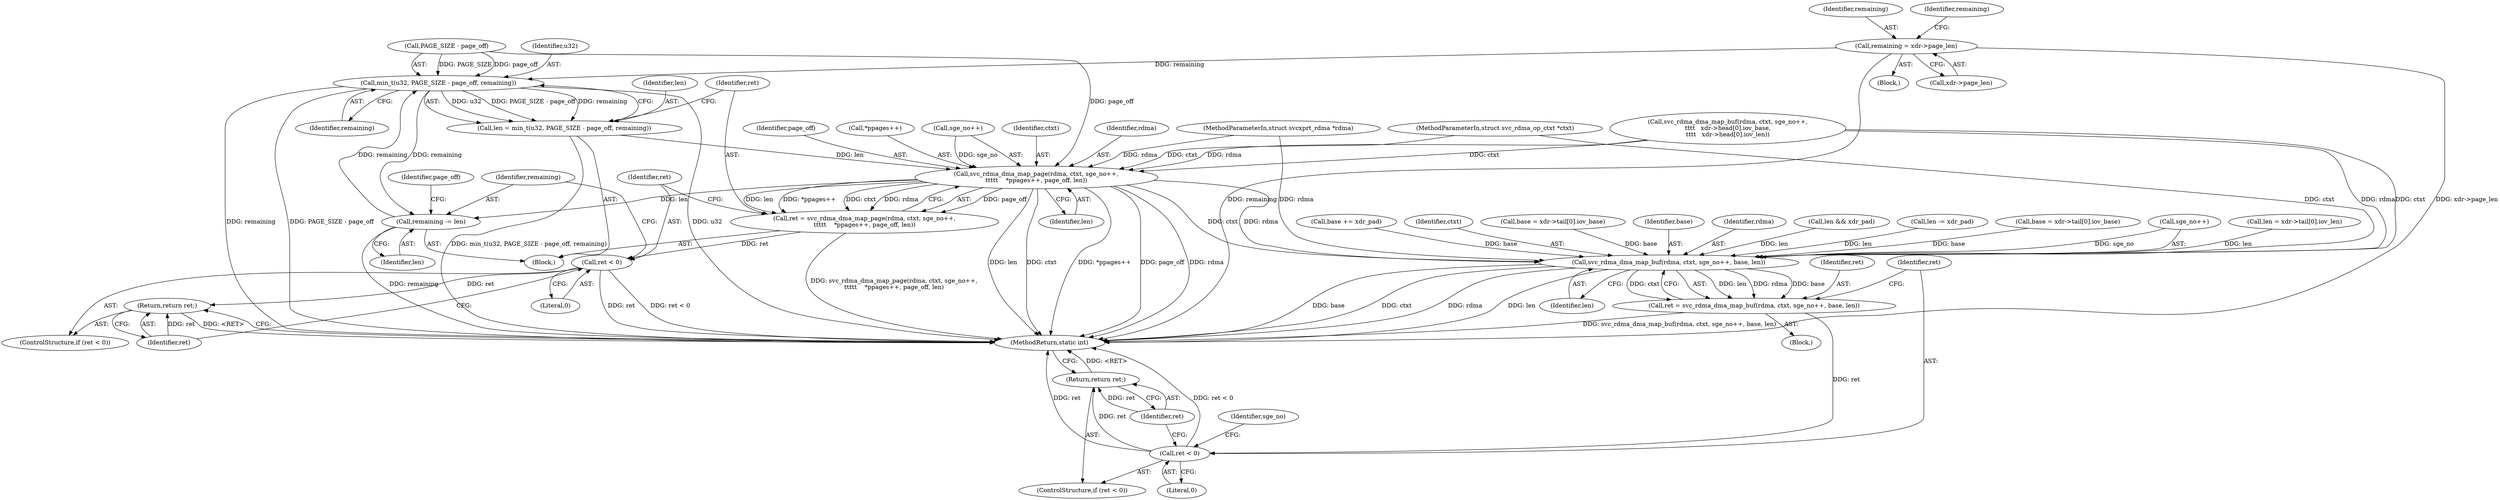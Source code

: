 digraph "0_linux_c70422f760c120480fee4de6c38804c72aa26bc1_35@API" {
"1000203" [label="(Call,remaining = xdr->page_len)"];
"1000213" [label="(Call,min_t(u32, PAGE_SIZE - page_off, remaining))"];
"1000211" [label="(Call,len = min_t(u32, PAGE_SIZE - page_off, remaining))"];
"1000221" [label="(Call,svc_rdma_dma_map_page(rdma, ctxt, sge_no++,\n\t\t\t\t\t    *ppages++, page_off, len))"];
"1000219" [label="(Call,ret = svc_rdma_dma_map_page(rdma, ctxt, sge_no++,\n\t\t\t\t\t    *ppages++, page_off, len))"];
"1000232" [label="(Call,ret < 0)"];
"1000235" [label="(Return,return ret;)"];
"1000237" [label="(Call,remaining -= len)"];
"1000267" [label="(Call,svc_rdma_dma_map_buf(rdma, ctxt, sge_no++, base, len))"];
"1000265" [label="(Call,ret = svc_rdma_dma_map_buf(rdma, ctxt, sge_no++, base, len))"];
"1000275" [label="(Call,ret < 0)"];
"1000278" [label="(Return,return ret;)"];
"1000278" [label="(Return,return ret;)"];
"1000279" [label="(Identifier,ret)"];
"1000224" [label="(Call,sge_no++)"];
"1000243" [label="(Call,base = xdr->tail[0].iov_base)"];
"1000220" [label="(Identifier,ret)"];
"1000221" [label="(Call,svc_rdma_dma_map_page(rdma, ctxt, sge_no++,\n\t\t\t\t\t    *ppages++, page_off, len))"];
"1000267" [label="(Call,svc_rdma_dma_map_buf(rdma, ctxt, sge_no++, base, len))"];
"1000232" [label="(Call,ret < 0)"];
"1000273" [label="(Identifier,len)"];
"1000212" [label="(Identifier,len)"];
"1000223" [label="(Identifier,ctxt)"];
"1000270" [label="(Call,sge_no++)"];
"1000252" [label="(Call,len = xdr->tail[0].iov_len)"];
"1000215" [label="(Call,PAGE_SIZE - page_off)"];
"1000222" [label="(Identifier,rdma)"];
"1000205" [label="(Call,xdr->page_len)"];
"1000284" [label="(MethodReturn,static int)"];
"1000104" [label="(MethodParameterIn,struct svc_rdma_op_ctxt *ctxt)"];
"1000277" [label="(Literal,0)"];
"1000204" [label="(Identifier,remaining)"];
"1000213" [label="(Call,min_t(u32, PAGE_SIZE - page_off, remaining))"];
"1000210" [label="(Block,)"];
"1000219" [label="(Call,ret = svc_rdma_dma_map_page(rdma, ctxt, sge_no++,\n\t\t\t\t\t    *ppages++, page_off, len))"];
"1000214" [label="(Identifier,u32)"];
"1000203" [label="(Call,remaining = xdr->page_len)"];
"1000264" [label="(Block,)"];
"1000230" [label="(Identifier,len)"];
"1000211" [label="(Call,len = min_t(u32, PAGE_SIZE - page_off, remaining))"];
"1000237" [label="(Call,remaining -= len)"];
"1000178" [label="(Call,base += xdr_pad)"];
"1000229" [label="(Identifier,page_off)"];
"1000266" [label="(Identifier,ret)"];
"1000107" [label="(Block,)"];
"1000265" [label="(Call,ret = svc_rdma_dma_map_buf(rdma, ctxt, sge_no++, base, len))"];
"1000103" [label="(MethodParameterIn,struct svcxprt_rdma *rdma)"];
"1000235" [label="(Return,return ret;)"];
"1000275" [label="(Call,ret < 0)"];
"1000233" [label="(Identifier,ret)"];
"1000241" [label="(Identifier,page_off)"];
"1000269" [label="(Identifier,ctxt)"];
"1000149" [label="(Call,base = xdr->tail[0].iov_base)"];
"1000282" [label="(Identifier,sge_no)"];
"1000238" [label="(Identifier,remaining)"];
"1000272" [label="(Identifier,base)"];
"1000268" [label="(Identifier,rdma)"];
"1000226" [label="(Call,*ppages++)"];
"1000274" [label="(ControlStructure,if (ret < 0))"];
"1000174" [label="(Call,len && xdr_pad)"];
"1000231" [label="(ControlStructure,if (ret < 0))"];
"1000276" [label="(Identifier,ret)"];
"1000218" [label="(Identifier,remaining)"];
"1000209" [label="(Identifier,remaining)"];
"1000234" [label="(Literal,0)"];
"1000236" [label="(Identifier,ret)"];
"1000121" [label="(Call,svc_rdma_dma_map_buf(rdma, ctxt, sge_no++,\n\t\t\t\t   xdr->head[0].iov_base,\n\t\t\t\t   xdr->head[0].iov_len))"];
"1000239" [label="(Identifier,len)"];
"1000181" [label="(Call,len -= xdr_pad)"];
"1000203" -> "1000107"  [label="AST: "];
"1000203" -> "1000205"  [label="CFG: "];
"1000204" -> "1000203"  [label="AST: "];
"1000205" -> "1000203"  [label="AST: "];
"1000209" -> "1000203"  [label="CFG: "];
"1000203" -> "1000284"  [label="DDG: xdr->page_len"];
"1000203" -> "1000284"  [label="DDG: remaining"];
"1000203" -> "1000213"  [label="DDG: remaining"];
"1000213" -> "1000211"  [label="AST: "];
"1000213" -> "1000218"  [label="CFG: "];
"1000214" -> "1000213"  [label="AST: "];
"1000215" -> "1000213"  [label="AST: "];
"1000218" -> "1000213"  [label="AST: "];
"1000211" -> "1000213"  [label="CFG: "];
"1000213" -> "1000284"  [label="DDG: u32"];
"1000213" -> "1000284"  [label="DDG: remaining"];
"1000213" -> "1000284"  [label="DDG: PAGE_SIZE - page_off"];
"1000213" -> "1000211"  [label="DDG: u32"];
"1000213" -> "1000211"  [label="DDG: PAGE_SIZE - page_off"];
"1000213" -> "1000211"  [label="DDG: remaining"];
"1000215" -> "1000213"  [label="DDG: PAGE_SIZE"];
"1000215" -> "1000213"  [label="DDG: page_off"];
"1000237" -> "1000213"  [label="DDG: remaining"];
"1000213" -> "1000237"  [label="DDG: remaining"];
"1000211" -> "1000210"  [label="AST: "];
"1000212" -> "1000211"  [label="AST: "];
"1000220" -> "1000211"  [label="CFG: "];
"1000211" -> "1000284"  [label="DDG: min_t(u32, PAGE_SIZE - page_off, remaining)"];
"1000211" -> "1000221"  [label="DDG: len"];
"1000221" -> "1000219"  [label="AST: "];
"1000221" -> "1000230"  [label="CFG: "];
"1000222" -> "1000221"  [label="AST: "];
"1000223" -> "1000221"  [label="AST: "];
"1000224" -> "1000221"  [label="AST: "];
"1000226" -> "1000221"  [label="AST: "];
"1000229" -> "1000221"  [label="AST: "];
"1000230" -> "1000221"  [label="AST: "];
"1000219" -> "1000221"  [label="CFG: "];
"1000221" -> "1000284"  [label="DDG: ctxt"];
"1000221" -> "1000284"  [label="DDG: *ppages++"];
"1000221" -> "1000284"  [label="DDG: page_off"];
"1000221" -> "1000284"  [label="DDG: rdma"];
"1000221" -> "1000284"  [label="DDG: len"];
"1000221" -> "1000219"  [label="DDG: page_off"];
"1000221" -> "1000219"  [label="DDG: len"];
"1000221" -> "1000219"  [label="DDG: *ppages++"];
"1000221" -> "1000219"  [label="DDG: ctxt"];
"1000221" -> "1000219"  [label="DDG: rdma"];
"1000121" -> "1000221"  [label="DDG: rdma"];
"1000121" -> "1000221"  [label="DDG: ctxt"];
"1000103" -> "1000221"  [label="DDG: rdma"];
"1000104" -> "1000221"  [label="DDG: ctxt"];
"1000224" -> "1000221"  [label="DDG: sge_no"];
"1000215" -> "1000221"  [label="DDG: page_off"];
"1000221" -> "1000237"  [label="DDG: len"];
"1000221" -> "1000267"  [label="DDG: rdma"];
"1000221" -> "1000267"  [label="DDG: ctxt"];
"1000219" -> "1000210"  [label="AST: "];
"1000220" -> "1000219"  [label="AST: "];
"1000233" -> "1000219"  [label="CFG: "];
"1000219" -> "1000284"  [label="DDG: svc_rdma_dma_map_page(rdma, ctxt, sge_no++,\n\t\t\t\t\t    *ppages++, page_off, len)"];
"1000219" -> "1000232"  [label="DDG: ret"];
"1000232" -> "1000231"  [label="AST: "];
"1000232" -> "1000234"  [label="CFG: "];
"1000233" -> "1000232"  [label="AST: "];
"1000234" -> "1000232"  [label="AST: "];
"1000236" -> "1000232"  [label="CFG: "];
"1000238" -> "1000232"  [label="CFG: "];
"1000232" -> "1000284"  [label="DDG: ret"];
"1000232" -> "1000284"  [label="DDG: ret < 0"];
"1000232" -> "1000235"  [label="DDG: ret"];
"1000235" -> "1000231"  [label="AST: "];
"1000235" -> "1000236"  [label="CFG: "];
"1000236" -> "1000235"  [label="AST: "];
"1000284" -> "1000235"  [label="CFG: "];
"1000235" -> "1000284"  [label="DDG: <RET>"];
"1000236" -> "1000235"  [label="DDG: ret"];
"1000237" -> "1000210"  [label="AST: "];
"1000237" -> "1000239"  [label="CFG: "];
"1000238" -> "1000237"  [label="AST: "];
"1000239" -> "1000237"  [label="AST: "];
"1000241" -> "1000237"  [label="CFG: "];
"1000237" -> "1000284"  [label="DDG: remaining"];
"1000267" -> "1000265"  [label="AST: "];
"1000267" -> "1000273"  [label="CFG: "];
"1000268" -> "1000267"  [label="AST: "];
"1000269" -> "1000267"  [label="AST: "];
"1000270" -> "1000267"  [label="AST: "];
"1000272" -> "1000267"  [label="AST: "];
"1000273" -> "1000267"  [label="AST: "];
"1000265" -> "1000267"  [label="CFG: "];
"1000267" -> "1000284"  [label="DDG: base"];
"1000267" -> "1000284"  [label="DDG: ctxt"];
"1000267" -> "1000284"  [label="DDG: rdma"];
"1000267" -> "1000284"  [label="DDG: len"];
"1000267" -> "1000265"  [label="DDG: len"];
"1000267" -> "1000265"  [label="DDG: rdma"];
"1000267" -> "1000265"  [label="DDG: base"];
"1000267" -> "1000265"  [label="DDG: ctxt"];
"1000121" -> "1000267"  [label="DDG: rdma"];
"1000121" -> "1000267"  [label="DDG: ctxt"];
"1000103" -> "1000267"  [label="DDG: rdma"];
"1000104" -> "1000267"  [label="DDG: ctxt"];
"1000270" -> "1000267"  [label="DDG: sge_no"];
"1000178" -> "1000267"  [label="DDG: base"];
"1000243" -> "1000267"  [label="DDG: base"];
"1000149" -> "1000267"  [label="DDG: base"];
"1000181" -> "1000267"  [label="DDG: len"];
"1000252" -> "1000267"  [label="DDG: len"];
"1000174" -> "1000267"  [label="DDG: len"];
"1000265" -> "1000264"  [label="AST: "];
"1000266" -> "1000265"  [label="AST: "];
"1000276" -> "1000265"  [label="CFG: "];
"1000265" -> "1000284"  [label="DDG: svc_rdma_dma_map_buf(rdma, ctxt, sge_no++, base, len)"];
"1000265" -> "1000275"  [label="DDG: ret"];
"1000275" -> "1000274"  [label="AST: "];
"1000275" -> "1000277"  [label="CFG: "];
"1000276" -> "1000275"  [label="AST: "];
"1000277" -> "1000275"  [label="AST: "];
"1000279" -> "1000275"  [label="CFG: "];
"1000282" -> "1000275"  [label="CFG: "];
"1000275" -> "1000284"  [label="DDG: ret < 0"];
"1000275" -> "1000284"  [label="DDG: ret"];
"1000275" -> "1000278"  [label="DDG: ret"];
"1000278" -> "1000274"  [label="AST: "];
"1000278" -> "1000279"  [label="CFG: "];
"1000279" -> "1000278"  [label="AST: "];
"1000284" -> "1000278"  [label="CFG: "];
"1000278" -> "1000284"  [label="DDG: <RET>"];
"1000279" -> "1000278"  [label="DDG: ret"];
}
